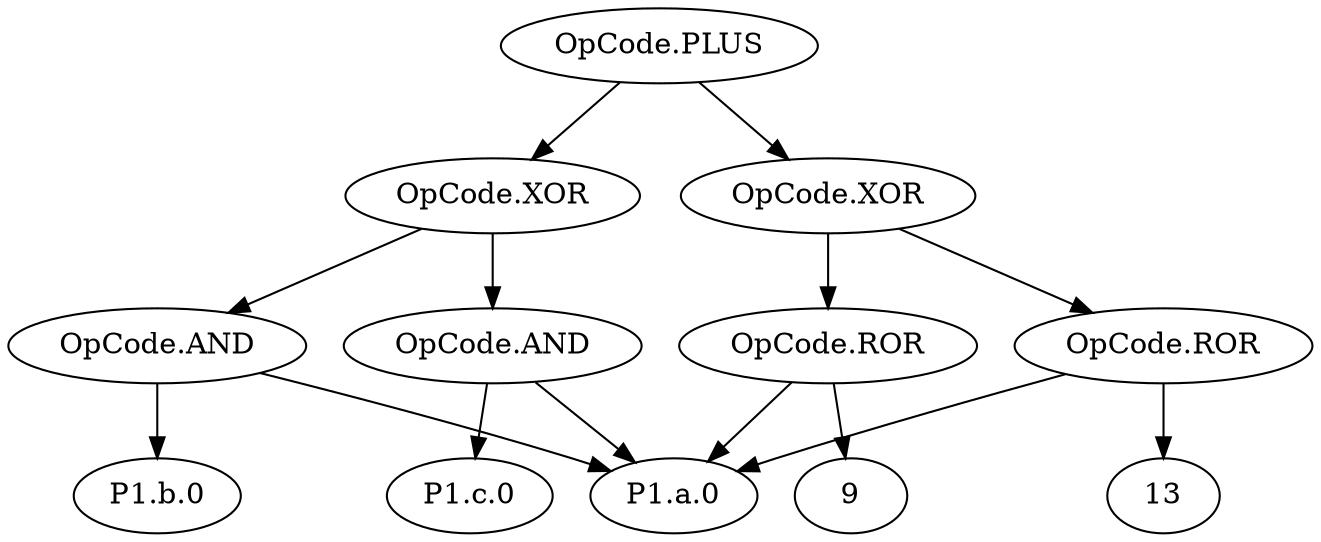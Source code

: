 // Program Graph P1
digraph "program-graph-p1" {
	"P1TempName.6" [label="OpCode.PLUS"]
	"P1TempName.6" -> "P1TempName.2"
	"P1TempName.6" -> "P1TempName.5"
	"P1TempName.5" [label="OpCode.XOR"]
	"P1TempName.5" -> "P1TempName.3"
	"P1TempName.5" -> "P1TempName.4"
	"P1TempName.4" [label="OpCode.AND"]
	"P1TempName.4" -> "P1.a.0"
	"P1TempName.4" -> "P1.c.0"
	"P1.c.0"
	"P1TempName.3" [label="OpCode.AND"]
	"P1TempName.3" -> "P1.a.0"
	"P1TempName.3" -> "P1.b.0"
	"P1.b.0"
	"P1TempName.2" [label="OpCode.XOR"]
	"P1TempName.2" -> "P1TempName.0"
	"P1TempName.2" -> "P1TempName.1"
	"P1TempName.1" [label="OpCode.ROR"]
	"P1TempName.1" -> "P1.a.0"
	"P1TempName.1" -> 9
	"P1TempName.0" [label="OpCode.ROR"]
	"P1TempName.0" -> "P1.a.0"
	"P1TempName.0" -> 13
	"P1.a.0"
}
